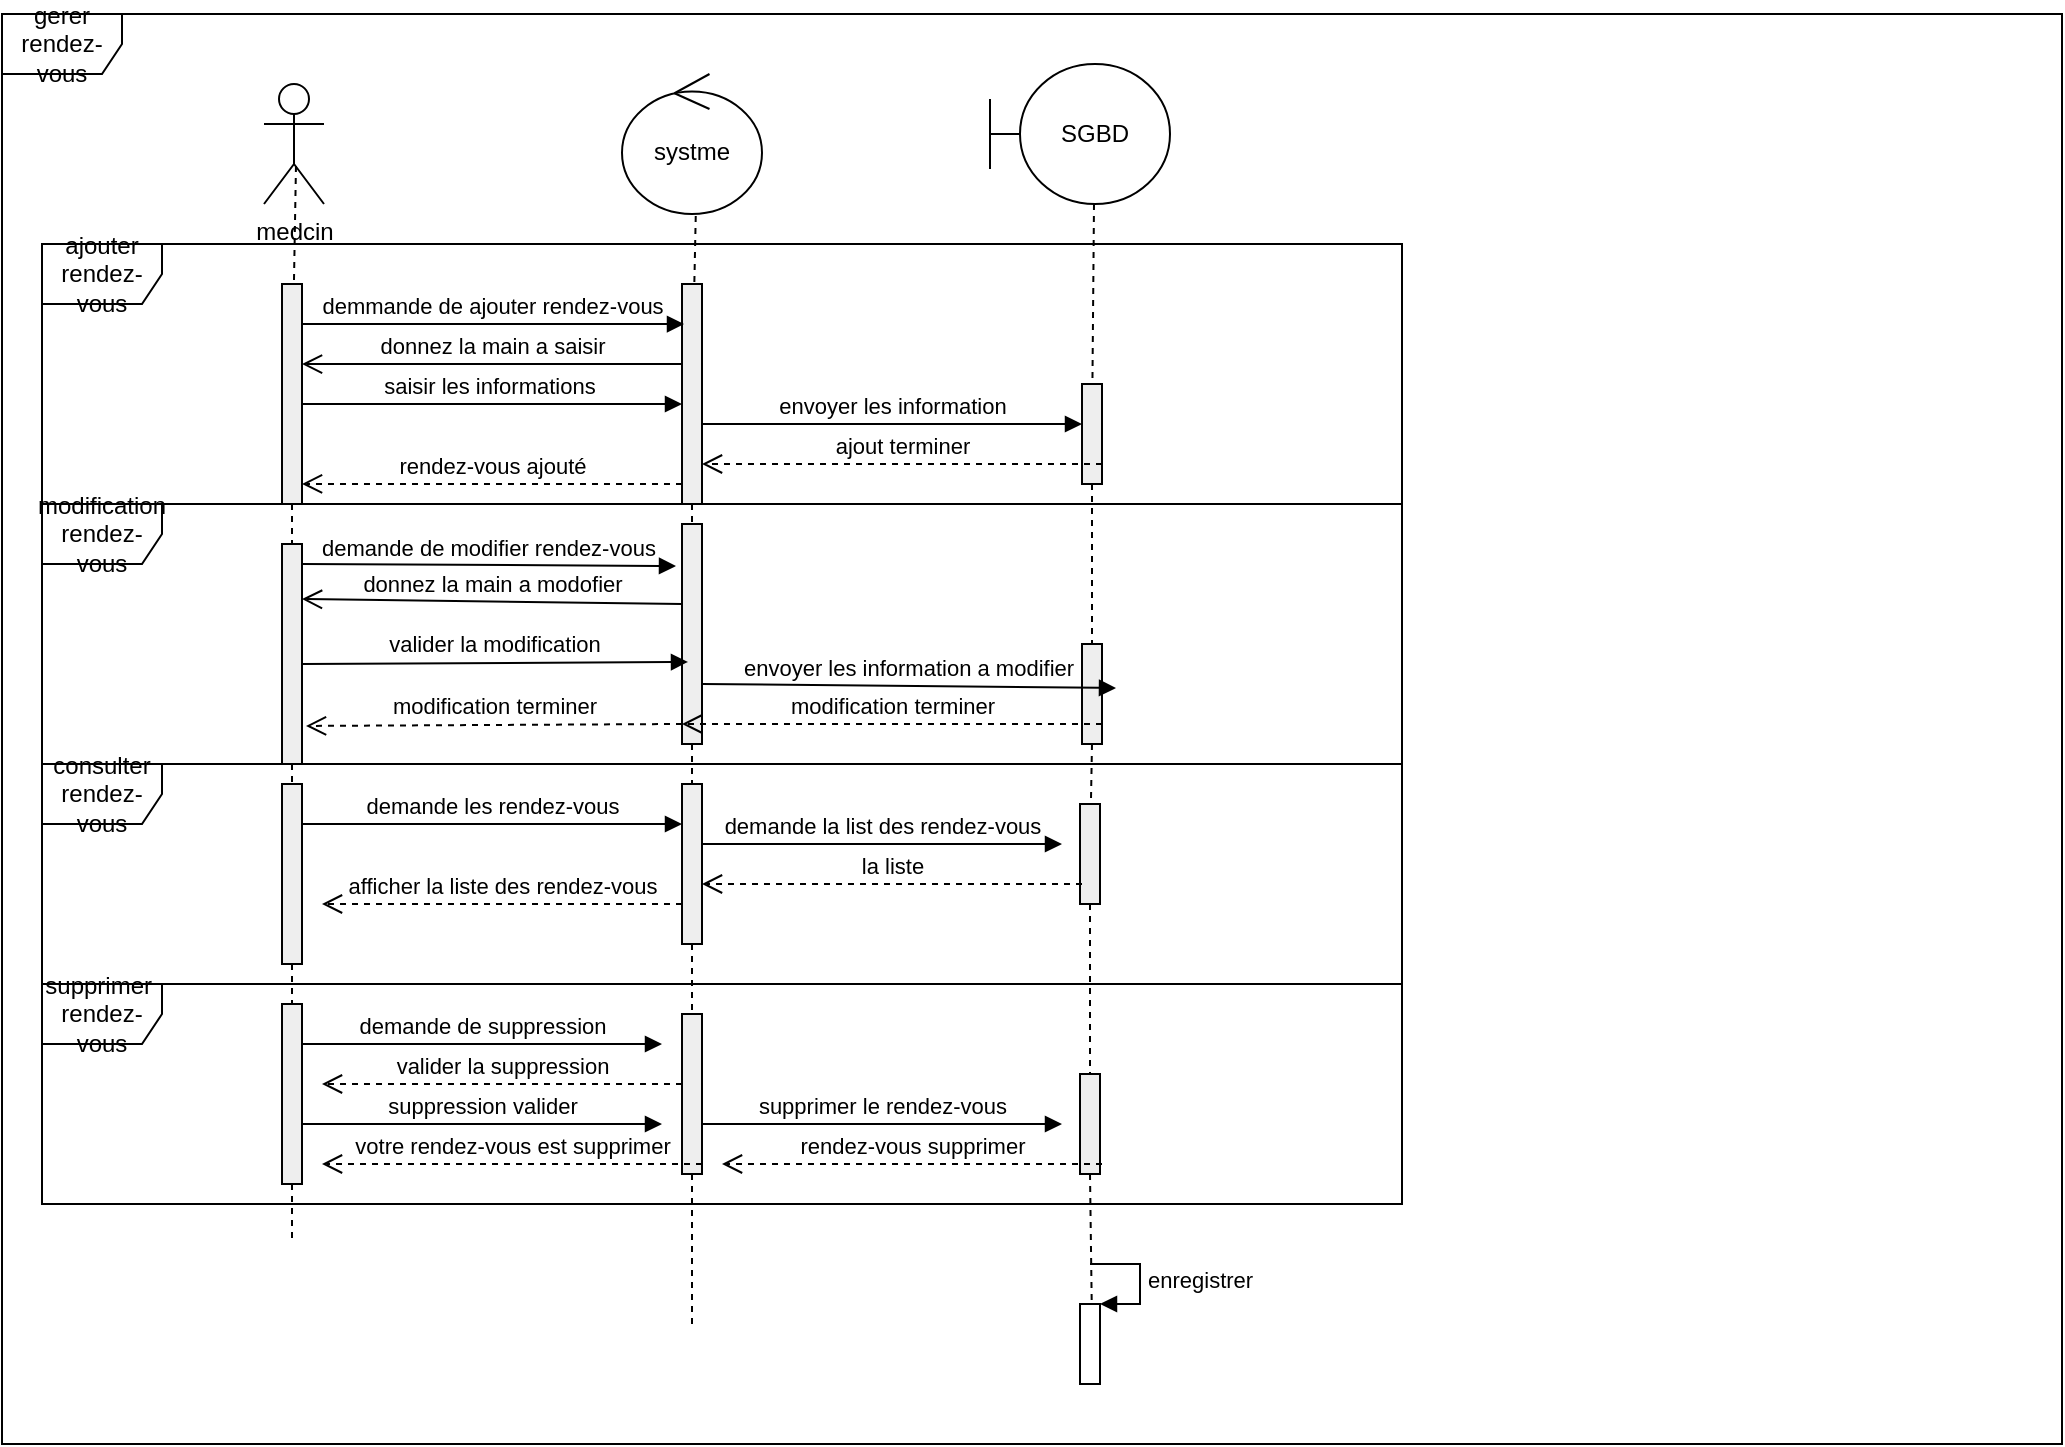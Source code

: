 <mxfile version="10.4.5" type="device"><diagram id="Oo_y6XGEWg-1eGgDzZUT" name="Page-1"><mxGraphModel dx="840" dy="506" grid="1" gridSize="10" guides="1" tooltips="1" connect="1" arrows="1" fold="1" page="1" pageScale="1" pageWidth="827" pageHeight="1169" background="#ffffff" math="0" shadow="0"><root><mxCell id="0"/><mxCell id="1" parent="0"/><mxCell id="7Gl1RzcQIOu3aY79UtRc-2" value="" style="shape=rect;html=1;fillColor=#eeeeee;" parent="1" vertex="1"><mxGeometry x="170" y="160" width="10" height="110" as="geometry"/></mxCell><mxCell id="7Gl1RzcQIOu3aY79UtRc-3" value="" style="edgeStyle=none;html=1;dashed=1;endArrow=none;exitX=0.533;exitY=0.683;exitDx=0;exitDy=0;exitPerimeter=0;" parent="1" source="7Gl1RzcQIOu3aY79UtRc-16" target="7Gl1RzcQIOu3aY79UtRc-2" edge="1"><mxGeometry relative="1" as="geometry"><mxPoint x="176" y="120" as="sourcePoint"/></mxGeometry></mxCell><mxCell id="7Gl1RzcQIOu3aY79UtRc-4" value="" style="edgeStyle=none;html=1;dashed=1;endArrow=none;exitX=0.5;exitY=1;exitDx=0;exitDy=0;" parent="1" source="40" edge="1"><mxGeometry x="1" relative="1" as="geometry"><mxPoint x="175" y="640" as="targetPoint"/><mxPoint x="172.5" y="240" as="sourcePoint"/></mxGeometry></mxCell><mxCell id="7Gl1RzcQIOu3aY79UtRc-6" value="" style="shape=rect;html=1;fillColor=#eeeeee;" parent="1" vertex="1"><mxGeometry x="370" y="160" width="10" height="110" as="geometry"/></mxCell><mxCell id="7Gl1RzcQIOu3aY79UtRc-7" value="" style="edgeStyle=none;html=1;dashed=1;endArrow=none;" parent="1" target="7Gl1RzcQIOu3aY79UtRc-6" edge="1"><mxGeometry relative="1" as="geometry"><mxPoint x="377" y="120" as="sourcePoint"/></mxGeometry></mxCell><mxCell id="7Gl1RzcQIOu3aY79UtRc-8" value="" style="edgeStyle=none;html=1;dashed=1;endArrow=none;exitX=0.5;exitY=1;exitDx=0;exitDy=0;" parent="1" source="42" edge="1"><mxGeometry x="1" relative="1" as="geometry"><mxPoint x="375" y="680" as="targetPoint"/></mxGeometry></mxCell><mxCell id="7Gl1RzcQIOu3aY79UtRc-11" value="" style="shape=rect;html=1;fillColor=#eeeeee;" parent="1" vertex="1"><mxGeometry x="570" y="210" width="10" height="50" as="geometry"/></mxCell><mxCell id="7Gl1RzcQIOu3aY79UtRc-12" value="" style="edgeStyle=none;html=1;dashed=1;endArrow=none;" parent="1" target="7Gl1RzcQIOu3aY79UtRc-11" edge="1"><mxGeometry relative="1" as="geometry"><mxPoint x="576" y="120" as="sourcePoint"/></mxGeometry></mxCell><mxCell id="7Gl1RzcQIOu3aY79UtRc-13" value="" style="edgeStyle=none;html=1;dashed=1;endArrow=none;exitX=0.5;exitY=1;exitDx=0;exitDy=0;" parent="1" source="48" edge="1"><mxGeometry x="1" relative="1" as="geometry"><mxPoint x="575" y="680" as="targetPoint"/><mxPoint x="572.5" y="240" as="sourcePoint"/></mxGeometry></mxCell><mxCell id="7Gl1RzcQIOu3aY79UtRc-16" value="medcin" style="shape=umlActor;html=1;verticalLabelPosition=bottom;verticalAlign=top;align=center;" parent="1" vertex="1"><mxGeometry x="161" y="60" width="30" height="60" as="geometry"/></mxCell><mxCell id="7Gl1RzcQIOu3aY79UtRc-17" value="systme" style="ellipse;shape=umlControl;whiteSpace=wrap;html=1;" parent="1" vertex="1"><mxGeometry x="340" y="55" width="70" height="70" as="geometry"/></mxCell><mxCell id="7Gl1RzcQIOu3aY79UtRc-18" value="SGBD" style="shape=umlBoundary;whiteSpace=wrap;html=1;" parent="1" vertex="1"><mxGeometry x="524" y="50" width="90" height="70" as="geometry"/></mxCell><mxCell id="2" value="gerer&lt;br&gt;rendez-vous&lt;br&gt;" style="shape=umlFrame;whiteSpace=wrap;html=1;" parent="1" vertex="1"><mxGeometry x="30" y="25" width="1030" height="715" as="geometry"/></mxCell><mxCell id="3" value="donnez la main a saisir" style="html=1;verticalAlign=bottom;endArrow=open;endSize=8;entryX=1;entryY=0.364;entryPerimeter=0;" parent="1" target="7Gl1RzcQIOu3aY79UtRc-2" edge="1"><mxGeometry relative="1" as="geometry"><mxPoint x="370" y="200" as="sourcePoint"/><mxPoint x="290" y="200" as="targetPoint"/></mxGeometry></mxCell><mxCell id="4" value="demmande de ajouter rendez-vous" style="html=1;verticalAlign=bottom;endArrow=block;entryX=0.1;entryY=0.182;entryPerimeter=0;" parent="1" target="7Gl1RzcQIOu3aY79UtRc-6" edge="1"><mxGeometry width="80" relative="1" as="geometry"><mxPoint x="180" y="180" as="sourcePoint"/><mxPoint x="260" y="180" as="targetPoint"/></mxGeometry></mxCell><mxCell id="5" value="saisir les informations&amp;nbsp;" style="html=1;verticalAlign=bottom;endArrow=block;" parent="1" edge="1"><mxGeometry width="80" relative="1" as="geometry"><mxPoint x="180" y="220" as="sourcePoint"/><mxPoint x="370" y="220" as="targetPoint"/></mxGeometry></mxCell><mxCell id="6" value="envoyer les information" style="html=1;verticalAlign=bottom;endArrow=block;" parent="1" edge="1"><mxGeometry width="80" relative="1" as="geometry"><mxPoint x="380" y="230" as="sourcePoint"/><mxPoint x="570" y="230" as="targetPoint"/></mxGeometry></mxCell><mxCell id="7" value="ajout terminer" style="html=1;verticalAlign=bottom;endArrow=open;dashed=1;endSize=8;" parent="1" edge="1"><mxGeometry relative="1" as="geometry"><mxPoint x="580" y="250" as="sourcePoint"/><mxPoint x="380" y="250" as="targetPoint"/></mxGeometry></mxCell><mxCell id="8" value="rendez-vous ajouté" style="html=1;verticalAlign=bottom;endArrow=open;dashed=1;endSize=8;entryX=1;entryY=0.909;entryPerimeter=0;" parent="1" target="7Gl1RzcQIOu3aY79UtRc-2" edge="1"><mxGeometry relative="1" as="geometry"><mxPoint x="370" y="260" as="sourcePoint"/><mxPoint x="190" y="260" as="targetPoint"/></mxGeometry></mxCell><mxCell id="12" value="ajouter&lt;br&gt;rendez-vous&lt;br&gt;" style="shape=umlFrame;whiteSpace=wrap;html=1;" parent="1" vertex="1"><mxGeometry x="50" y="140" width="680" height="130" as="geometry"/></mxCell><mxCell id="13" value="modification&lt;br&gt;rendez-vous&lt;br&gt;" style="shape=umlFrame;whiteSpace=wrap;html=1;" parent="1" vertex="1"><mxGeometry x="50" y="270" width="680" height="130" as="geometry"/></mxCell><mxCell id="14" value="" style="shape=rect;html=1;fillColor=#eeeeee;" parent="1" vertex="1"><mxGeometry x="170" y="290" width="10" height="110" as="geometry"/></mxCell><mxCell id="15" value="" style="edgeStyle=none;html=1;dashed=1;endArrow=none;exitX=0.5;exitY=1;exitDx=0;exitDy=0;" parent="1" source="7Gl1RzcQIOu3aY79UtRc-2" target="14" edge="1"><mxGeometry x="1" relative="1" as="geometry"><mxPoint x="175" y="520" as="targetPoint"/><mxPoint x="175" y="270" as="sourcePoint"/></mxGeometry></mxCell><mxCell id="16" value="" style="shape=rect;html=1;fillColor=#eeeeee;" parent="1" vertex="1"><mxGeometry x="370" y="280" width="10" height="110" as="geometry"/></mxCell><mxCell id="17" value="" style="edgeStyle=none;html=1;dashed=1;endArrow=none;exitX=0.5;exitY=1;exitDx=0;exitDy=0;" parent="1" source="7Gl1RzcQIOu3aY79UtRc-6" target="16" edge="1"><mxGeometry x="1" relative="1" as="geometry"><mxPoint x="375" y="530" as="targetPoint"/><mxPoint x="375" y="270" as="sourcePoint"/></mxGeometry></mxCell><mxCell id="18" value="demande de modifier rendez-vous" style="html=1;verticalAlign=bottom;endArrow=block;entryX=-0.3;entryY=0.191;entryPerimeter=0;" parent="1" target="16" edge="1"><mxGeometry width="80" relative="1" as="geometry"><mxPoint x="180" y="300" as="sourcePoint"/><mxPoint x="260" y="300" as="targetPoint"/></mxGeometry></mxCell><mxCell id="20" value="donnez la main a modofier" style="html=1;verticalAlign=bottom;endArrow=open;endSize=8;entryX=1;entryY=0.25;" parent="1" target="14" edge="1"><mxGeometry relative="1" as="geometry"><mxPoint x="370" y="320" as="sourcePoint"/><mxPoint x="290" y="320" as="targetPoint"/></mxGeometry></mxCell><mxCell id="21" value="valider la modification" style="html=1;verticalAlign=bottom;endArrow=block;entryX=0.3;entryY=0.627;entryPerimeter=0;" parent="1" target="16" edge="1"><mxGeometry width="80" relative="1" as="geometry"><mxPoint x="180" y="350" as="sourcePoint"/><mxPoint x="260" y="350" as="targetPoint"/></mxGeometry></mxCell><mxCell id="22" value="" style="shape=rect;html=1;fillColor=#eeeeee;" parent="1" vertex="1"><mxGeometry x="570" y="340" width="10" height="50" as="geometry"/></mxCell><mxCell id="23" value="" style="edgeStyle=none;html=1;dashed=1;endArrow=none;exitX=0.5;exitY=1;exitDx=0;exitDy=0;" parent="1" source="7Gl1RzcQIOu3aY79UtRc-11" target="22" edge="1"><mxGeometry x="1" relative="1" as="geometry"><mxPoint x="575" y="545" as="targetPoint"/><mxPoint x="575" y="260" as="sourcePoint"/></mxGeometry></mxCell><mxCell id="24" value="envoyer les information a modifier" style="html=1;verticalAlign=bottom;endArrow=block;entryX=1.7;entryY=0.44;entryPerimeter=0;" parent="1" target="22" edge="1"><mxGeometry width="80" relative="1" as="geometry"><mxPoint x="380" y="360" as="sourcePoint"/><mxPoint x="460" y="360" as="targetPoint"/></mxGeometry></mxCell><mxCell id="25" value="modification terminer" style="html=1;verticalAlign=bottom;endArrow=open;dashed=1;endSize=8;" parent="1" edge="1"><mxGeometry relative="1" as="geometry"><mxPoint x="580" y="380" as="sourcePoint"/><mxPoint x="370" y="380" as="targetPoint"/></mxGeometry></mxCell><mxCell id="26" value="modification terminer" style="html=1;verticalAlign=bottom;endArrow=open;dashed=1;endSize=8;entryX=1.2;entryY=0.827;entryPerimeter=0;" parent="1" target="14" edge="1"><mxGeometry relative="1" as="geometry"><mxPoint x="370" y="380" as="sourcePoint"/><mxPoint x="290" y="380" as="targetPoint"/></mxGeometry></mxCell><mxCell id="27" value="consulter&lt;br&gt;rendez-vous&lt;br&gt;" style="shape=umlFrame;whiteSpace=wrap;html=1;" parent="1" vertex="1"><mxGeometry x="50" y="400" width="680" height="110" as="geometry"/></mxCell><mxCell id="28" value="" style="shape=rect;html=1;fillColor=#eeeeee;" parent="1" vertex="1"><mxGeometry x="170" y="410" width="10" height="90" as="geometry"/></mxCell><mxCell id="29" value="" style="edgeStyle=none;html=1;dashed=1;endArrow=none;exitX=0.5;exitY=1;exitDx=0;exitDy=0;" parent="1" source="14" target="28" edge="1"><mxGeometry x="1" relative="1" as="geometry"><mxPoint x="175" y="520" as="targetPoint"/><mxPoint x="175" y="400" as="sourcePoint"/></mxGeometry></mxCell><mxCell id="30" value="" style="shape=rect;html=1;fillColor=#eeeeee;" parent="1" vertex="1"><mxGeometry x="370" y="410" width="10" height="80" as="geometry"/></mxCell><mxCell id="31" value="" style="edgeStyle=none;html=1;dashed=1;endArrow=none;exitX=0.5;exitY=1;exitDx=0;exitDy=0;" parent="1" source="16" target="30" edge="1"><mxGeometry x="1" relative="1" as="geometry"><mxPoint x="375" y="680" as="targetPoint"/><mxPoint x="375" y="390" as="sourcePoint"/></mxGeometry></mxCell><mxCell id="32" value="demande les rendez-vous" style="html=1;verticalAlign=bottom;endArrow=block;" parent="1" edge="1"><mxGeometry width="80" relative="1" as="geometry"><mxPoint x="180" y="430" as="sourcePoint"/><mxPoint x="370" y="430" as="targetPoint"/></mxGeometry></mxCell><mxCell id="33" value="" style="shape=rect;html=1;fillColor=#eeeeee;" parent="1" vertex="1"><mxGeometry x="569" y="420" width="10" height="50" as="geometry"/></mxCell><mxCell id="34" value="" style="edgeStyle=none;html=1;dashed=1;endArrow=none;exitX=0.5;exitY=1;exitDx=0;exitDy=0;" parent="1" source="22" target="33" edge="1"><mxGeometry x="1" relative="1" as="geometry"><mxPoint x="575" y="680" as="targetPoint"/><mxPoint x="575" y="390" as="sourcePoint"/></mxGeometry></mxCell><mxCell id="35" value="demande la list des rendez-vous" style="html=1;verticalAlign=bottom;endArrow=block;" parent="1" edge="1"><mxGeometry width="80" relative="1" as="geometry"><mxPoint x="380" y="440" as="sourcePoint"/><mxPoint x="560" y="440" as="targetPoint"/></mxGeometry></mxCell><mxCell id="36" value="la liste" style="html=1;verticalAlign=bottom;endArrow=open;dashed=1;endSize=8;" parent="1" edge="1"><mxGeometry relative="1" as="geometry"><mxPoint x="570" y="460" as="sourcePoint"/><mxPoint x="380" y="460" as="targetPoint"/></mxGeometry></mxCell><mxCell id="37" value="afficher la liste des rendez-vous" style="html=1;verticalAlign=bottom;endArrow=open;dashed=1;endSize=8;" parent="1" edge="1"><mxGeometry relative="1" as="geometry"><mxPoint x="370" y="470" as="sourcePoint"/><mxPoint x="190" y="470" as="targetPoint"/></mxGeometry></mxCell><mxCell id="39" value="supprimer&amp;nbsp;&lt;br&gt;rendez-vous&lt;br&gt;" style="shape=umlFrame;whiteSpace=wrap;html=1;" parent="1" vertex="1"><mxGeometry x="50" y="510" width="680" height="110" as="geometry"/></mxCell><mxCell id="40" value="" style="shape=rect;html=1;fillColor=#eeeeee;" parent="1" vertex="1"><mxGeometry x="170" y="520" width="10" height="90" as="geometry"/></mxCell><mxCell id="41" value="" style="edgeStyle=none;html=1;dashed=1;endArrow=none;exitX=0.5;exitY=1;exitDx=0;exitDy=0;" parent="1" source="28" target="40" edge="1"><mxGeometry x="1" relative="1" as="geometry"><mxPoint x="175" y="640" as="targetPoint"/><mxPoint x="175" y="500" as="sourcePoint"/></mxGeometry></mxCell><mxCell id="42" value="" style="shape=rect;html=1;fillColor=#eeeeee;" parent="1" vertex="1"><mxGeometry x="370" y="525" width="10" height="80" as="geometry"/></mxCell><mxCell id="43" value="" style="edgeStyle=none;html=1;dashed=1;endArrow=none;exitX=0.5;exitY=1;exitDx=0;exitDy=0;" parent="1" source="30" target="42" edge="1"><mxGeometry x="1" relative="1" as="geometry"><mxPoint x="375" y="680" as="targetPoint"/><mxPoint x="375" y="490" as="sourcePoint"/></mxGeometry></mxCell><mxCell id="44" value="demande de suppression" style="html=1;verticalAlign=bottom;endArrow=block;" parent="1" edge="1"><mxGeometry width="80" relative="1" as="geometry"><mxPoint x="180" y="540" as="sourcePoint"/><mxPoint x="360" y="540" as="targetPoint"/></mxGeometry></mxCell><mxCell id="45" value="valider la suppression" style="html=1;verticalAlign=bottom;endArrow=open;dashed=1;endSize=8;" parent="1" edge="1"><mxGeometry relative="1" as="geometry"><mxPoint x="370" y="560" as="sourcePoint"/><mxPoint x="190" y="560" as="targetPoint"/></mxGeometry></mxCell><mxCell id="46" value="suppression valider" style="html=1;verticalAlign=bottom;endArrow=block;" parent="1" edge="1"><mxGeometry width="80" relative="1" as="geometry"><mxPoint x="180" y="580" as="sourcePoint"/><mxPoint x="360" y="580" as="targetPoint"/></mxGeometry></mxCell><mxCell id="48" value="" style="shape=rect;html=1;fillColor=#eeeeee;" parent="1" vertex="1"><mxGeometry x="569" y="555" width="10" height="50" as="geometry"/></mxCell><mxCell id="49" value="" style="edgeStyle=none;html=1;dashed=1;endArrow=none;exitX=0.5;exitY=1;exitDx=0;exitDy=0;" parent="1" source="33" target="48" edge="1"><mxGeometry x="1" relative="1" as="geometry"><mxPoint x="575" y="680" as="targetPoint"/><mxPoint x="574" y="470" as="sourcePoint"/></mxGeometry></mxCell><mxCell id="50" value="supprimer le rendez-vous" style="html=1;verticalAlign=bottom;endArrow=block;" parent="1" edge="1"><mxGeometry width="80" relative="1" as="geometry"><mxPoint x="380" y="580" as="sourcePoint"/><mxPoint x="560" y="580" as="targetPoint"/></mxGeometry></mxCell><mxCell id="51" value="rendez-vous supprimer" style="html=1;verticalAlign=bottom;endArrow=open;dashed=1;endSize=8;" parent="1" edge="1"><mxGeometry relative="1" as="geometry"><mxPoint x="580" y="600" as="sourcePoint"/><mxPoint x="390" y="600" as="targetPoint"/></mxGeometry></mxCell><mxCell id="52" value="votre rendez-vous est supprimer" style="html=1;verticalAlign=bottom;endArrow=open;dashed=1;endSize=8;" parent="1" edge="1"><mxGeometry relative="1" as="geometry"><mxPoint x="380" y="600" as="sourcePoint"/><mxPoint x="190" y="600" as="targetPoint"/></mxGeometry></mxCell><mxCell id="53" value="" style="html=1;points=[];perimeter=orthogonalPerimeter;" parent="1" vertex="1"><mxGeometry x="569" y="670" width="10" height="40" as="geometry"/></mxCell><mxCell id="54" value="enregistrer" style="edgeStyle=orthogonalEdgeStyle;html=1;align=left;spacingLeft=2;endArrow=block;rounded=0;entryX=1;entryY=0;" parent="1" target="53" edge="1"><mxGeometry relative="1" as="geometry"><mxPoint x="574" y="650" as="sourcePoint"/><Array as="points"><mxPoint x="599" y="650"/></Array></mxGeometry></mxCell></root></mxGraphModel></diagram><diagram id="tuScyh90RoixN7uaCBDl" name="Page-2"><mxGraphModel dx="840" dy="506" grid="1" gridSize="10" guides="1" tooltips="1" connect="1" arrows="1" fold="1" page="1" pageScale="1" pageWidth="850" pageHeight="1100" math="0" shadow="0"><root><mxCell id="g_kMttWeTGeBAMtEWB1a-0"/><mxCell id="g_kMttWeTGeBAMtEWB1a-1" parent="g_kMttWeTGeBAMtEWB1a-0"/><mxCell id="g_kMttWeTGeBAMtEWB1a-2" value="creer compte" style="shape=umlFrame;whiteSpace=wrap;html=1;" vertex="1" parent="g_kMttWeTGeBAMtEWB1a-1"><mxGeometry x="40" y="42.5" width="830" height="410" as="geometry"/></mxCell><mxCell id="g_kMttWeTGeBAMtEWB1a-3" value="medcin" style="shape=umlActor;verticalLabelPosition=bottom;labelBackgroundColor=#ffffff;verticalAlign=top;html=1;" vertex="1" parent="g_kMttWeTGeBAMtEWB1a-1"><mxGeometry x="125" y="112.5" width="30" height="60" as="geometry"/></mxCell><mxCell id="g_kMttWeTGeBAMtEWB1a-4" value="sys medecin" style="ellipse;shape=umlControl;whiteSpace=wrap;html=1;" vertex="1" parent="g_kMttWeTGeBAMtEWB1a-1"><mxGeometry x="377" y="112.5" width="70" height="80" as="geometry"/></mxCell><mxCell id="g_kMttWeTGeBAMtEWB1a-5" value="base de donne" style="shape=umlBoundary;whiteSpace=wrap;html=1;" vertex="1" parent="g_kMttWeTGeBAMtEWB1a-1"><mxGeometry x="605" y="112.5" width="100" height="80" as="geometry"/></mxCell><mxCell id="g_kMttWeTGeBAMtEWB1a-6" value="" style="endArrow=none;dashed=1;html=1;entryX=0.5;entryY=0.767;entryDx=0;entryDy=0;entryPerimeter=0;exitX=0.117;exitY=0.985;exitDx=0;exitDy=0;exitPerimeter=0;" edge="1" source="g_kMttWeTGeBAMtEWB1a-9" target="g_kMttWeTGeBAMtEWB1a-3" parent="g_kMttWeTGeBAMtEWB1a-1"><mxGeometry width="50" height="50" relative="1" as="geometry"><mxPoint x="120" y="362.5" as="sourcePoint"/><mxPoint x="170" y="312.5" as="targetPoint"/></mxGeometry></mxCell><mxCell id="g_kMttWeTGeBAMtEWB1a-7" value="" style="endArrow=none;dashed=1;html=1;exitX=0.453;exitY=1.011;exitDx=0;exitDy=0;exitPerimeter=0;" edge="1" source="g_kMttWeTGeBAMtEWB1a-12" target="g_kMttWeTGeBAMtEWB1a-4" parent="g_kMttWeTGeBAMtEWB1a-1"><mxGeometry width="50" height="50" relative="1" as="geometry"><mxPoint x="410" y="322.5" as="sourcePoint"/><mxPoint x="460" y="272.5" as="targetPoint"/></mxGeometry></mxCell><mxCell id="g_kMttWeTGeBAMtEWB1a-8" value="" style="endArrow=none;dashed=1;html=1;exitX=0.754;exitY=1.006;exitDx=0;exitDy=0;exitPerimeter=0;" edge="1" source="g_kMttWeTGeBAMtEWB1a-2" target="g_kMttWeTGeBAMtEWB1a-5" parent="g_kMttWeTGeBAMtEWB1a-1"><mxGeometry width="50" height="50" relative="1" as="geometry"><mxPoint x="520" y="332.5" as="sourcePoint"/><mxPoint x="625" y="192.5" as="targetPoint"/></mxGeometry></mxCell><mxCell id="g_kMttWeTGeBAMtEWB1a-9" value="" style="html=1;points=[];perimeter=orthogonalPerimeter;" vertex="1" parent="g_kMttWeTGeBAMtEWB1a-1"><mxGeometry x="135" y="212.5" width="10" height="140" as="geometry"/></mxCell><mxCell id="g_kMttWeTGeBAMtEWB1a-10" value="" style="endArrow=none;dashed=1;html=1;entryX=0.5;entryY=0.767;entryDx=0;entryDy=0;entryPerimeter=0;exitX=0.117;exitY=0.985;exitDx=0;exitDy=0;exitPerimeter=0;" edge="1" source="g_kMttWeTGeBAMtEWB1a-2" target="g_kMttWeTGeBAMtEWB1a-9" parent="g_kMttWeTGeBAMtEWB1a-1"><mxGeometry width="50" height="50" relative="1" as="geometry"><mxPoint x="137" y="653.5" as="sourcePoint"/><mxPoint x="140" y="158.5" as="targetPoint"/></mxGeometry></mxCell><mxCell id="g_kMttWeTGeBAMtEWB1a-11" value="demande la page d'inscription" style="html=1;verticalAlign=bottom;endArrow=block;" edge="1" target="g_kMttWeTGeBAMtEWB1a-12" parent="g_kMttWeTGeBAMtEWB1a-1"><mxGeometry width="80" relative="1" as="geometry"><mxPoint x="150" y="232.5" as="sourcePoint"/><mxPoint x="230" y="232.5" as="targetPoint"/></mxGeometry></mxCell><mxCell id="g_kMttWeTGeBAMtEWB1a-12" value="" style="html=1;points=[];perimeter=orthogonalPerimeter;" vertex="1" parent="g_kMttWeTGeBAMtEWB1a-1"><mxGeometry x="407" y="222.5" width="10" height="130" as="geometry"/></mxCell><mxCell id="g_kMttWeTGeBAMtEWB1a-13" value="" style="endArrow=none;dashed=1;html=1;exitX=0.453;exitY=1.011;exitDx=0;exitDy=0;exitPerimeter=0;" edge="1" source="g_kMttWeTGeBAMtEWB1a-2" target="g_kMttWeTGeBAMtEWB1a-12" parent="g_kMttWeTGeBAMtEWB1a-1"><mxGeometry width="50" height="50" relative="1" as="geometry"><mxPoint x="416" y="669.5" as="sourcePoint"/><mxPoint x="412.309" y="192.498" as="targetPoint"/></mxGeometry></mxCell><mxCell id="g_kMttWeTGeBAMtEWB1a-14" value="la page d'inscription" style="html=1;verticalAlign=bottom;endArrow=open;endSize=8;entryX=1;entryY=0.271;entryDx=0;entryDy=0;entryPerimeter=0;" edge="1" target="g_kMttWeTGeBAMtEWB1a-9" parent="g_kMttWeTGeBAMtEWB1a-1"><mxGeometry relative="1" as="geometry"><mxPoint x="410" y="252" as="sourcePoint"/><mxPoint x="330" y="252" as="targetPoint"/></mxGeometry></mxCell><mxCell id="g_kMttWeTGeBAMtEWB1a-15" value="saisir les information" style="html=1;verticalAlign=bottom;endArrow=block;entryX=1;entryY=0.377;entryDx=0;entryDy=0;entryPerimeter=0;" edge="1" target="g_kMttWeTGeBAMtEWB1a-12" parent="g_kMttWeTGeBAMtEWB1a-1"><mxGeometry width="80" relative="1" as="geometry"><mxPoint x="140" y="272.5" as="sourcePoint"/><mxPoint x="220" y="272.5" as="targetPoint"/></mxGeometry></mxCell><mxCell id="g_kMttWeTGeBAMtEWB1a-16" value="" style="html=1;points=[];perimeter=orthogonalPerimeter;" vertex="1" parent="g_kMttWeTGeBAMtEWB1a-1"><mxGeometry x="650" y="272.5" width="10" height="80" as="geometry"/></mxCell><mxCell id="g_kMttWeTGeBAMtEWB1a-17" value="envoyer les information de patient" style="html=1;verticalAlign=bottom;endArrow=block;" edge="1" target="g_kMttWeTGeBAMtEWB1a-16" parent="g_kMttWeTGeBAMtEWB1a-1"><mxGeometry width="80" relative="1" as="geometry"><mxPoint x="420" y="292.5" as="sourcePoint"/><mxPoint x="500" y="292.5" as="targetPoint"/></mxGeometry></mxCell><mxCell id="g_kMttWeTGeBAMtEWB1a-18" value="medecin ajouté" style="html=1;verticalAlign=bottom;endArrow=open;dashed=1;endSize=8;" edge="1" target="g_kMttWeTGeBAMtEWB1a-12" parent="g_kMttWeTGeBAMtEWB1a-1"><mxGeometry relative="1" as="geometry"><mxPoint x="650" y="312.5" as="sourcePoint"/><mxPoint x="570" y="312.5" as="targetPoint"/></mxGeometry></mxCell><mxCell id="g_kMttWeTGeBAMtEWB1a-19" value="bien venus dans notre site" style="html=1;verticalAlign=bottom;endArrow=open;dashed=1;endSize=8;" edge="1" parent="g_kMttWeTGeBAMtEWB1a-1"><mxGeometry relative="1" as="geometry"><mxPoint x="410" y="342.5" as="sourcePoint"/><mxPoint x="140" y="342.5" as="targetPoint"/></mxGeometry></mxCell><mxCell id="g_kMttWeTGeBAMtEWB1a-20" value="" style="html=1;points=[];perimeter=orthogonalPerimeter;" vertex="1" parent="g_kMttWeTGeBAMtEWB1a-1"><mxGeometry x="660" y="402.5" width="10" height="40" as="geometry"/></mxCell><mxCell id="g_kMttWeTGeBAMtEWB1a-21" value="enregistrer" style="edgeStyle=orthogonalEdgeStyle;html=1;align=left;spacingLeft=2;endArrow=block;rounded=0;entryX=1;entryY=0;" edge="1" target="g_kMttWeTGeBAMtEWB1a-20" parent="g_kMttWeTGeBAMtEWB1a-1"><mxGeometry relative="1" as="geometry"><mxPoint x="664.941" y="382.794" as="sourcePoint"/><Array as="points"><mxPoint x="690" y="382.5"/></Array></mxGeometry></mxCell></root></mxGraphModel></diagram></mxfile>